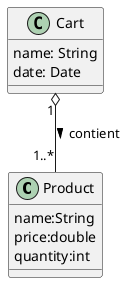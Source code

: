 @startuml

class Product{
    {field} name:String
    {field} price:double
    {field} quantity:int
}
class Cart{
    {field} name: String
    {field} date: Date

}

Cart "1" o-- "1..*" Product : contient >



@enduml
